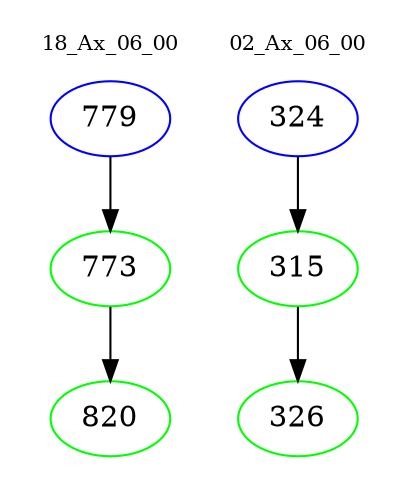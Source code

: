 digraph{
subgraph cluster_0 {
color = white
label = "18_Ax_06_00";
fontsize=10;
T0_779 [label="779", color="blue"]
T0_779 -> T0_773 [color="black"]
T0_773 [label="773", color="green"]
T0_773 -> T0_820 [color="black"]
T0_820 [label="820", color="green"]
}
subgraph cluster_1 {
color = white
label = "02_Ax_06_00";
fontsize=10;
T1_324 [label="324", color="blue"]
T1_324 -> T1_315 [color="black"]
T1_315 [label="315", color="green"]
T1_315 -> T1_326 [color="black"]
T1_326 [label="326", color="green"]
}
}
